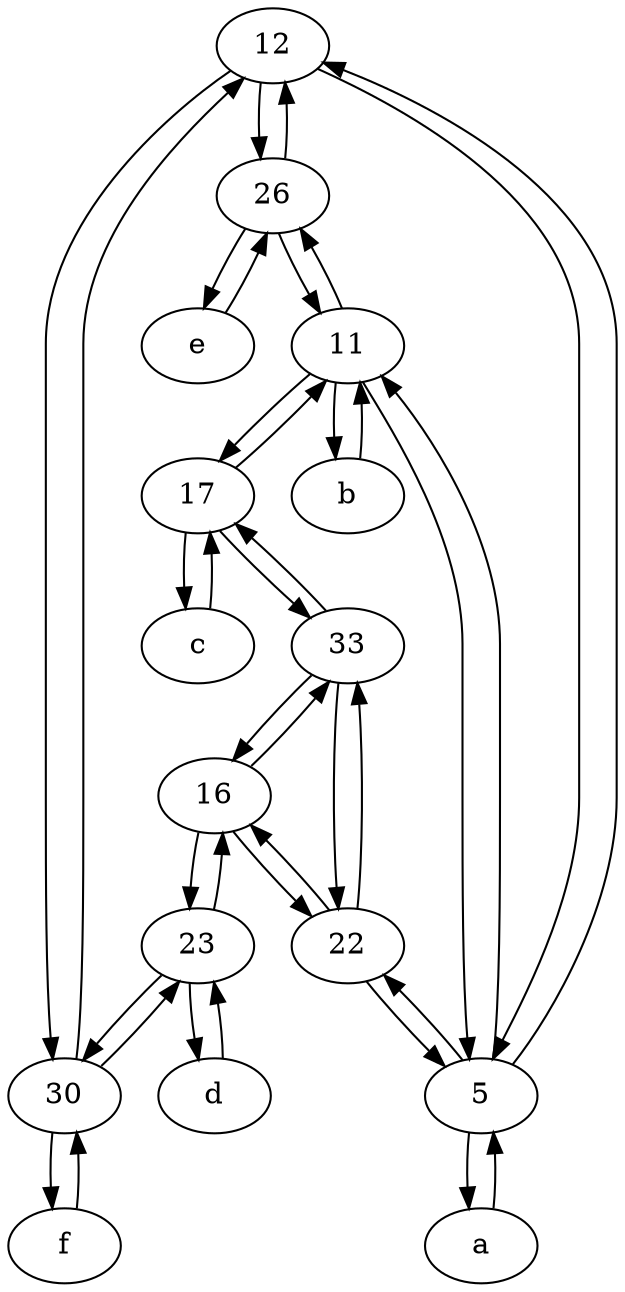digraph  {
	12;
	17;
	22;
	33;
	26;
	11;
	30;
	d [pos="20,30!"];
	23;
	b [pos="50,20!"];
	16;
	a [pos="40,10!"];
	e [pos="30,50!"];
	c [pos="20,10!"];
	f [pos="15,45!"];
	5;
	23 -> 16;
	5 -> 11;
	23 -> 30;
	a -> 5;
	23 -> d;
	17 -> 33;
	5 -> 22;
	26 -> e;
	16 -> 22;
	30 -> 12;
	33 -> 16;
	22 -> 33;
	26 -> 12;
	22 -> 16;
	22 -> 5;
	11 -> 17;
	e -> 26;
	f -> 30;
	12 -> 26;
	33 -> 22;
	5 -> 12;
	11 -> 26;
	30 -> 23;
	17 -> c;
	16 -> 33;
	30 -> f;
	5 -> a;
	17 -> 11;
	d -> 23;
	16 -> 23;
	26 -> 11;
	11 -> 5;
	b -> 11;
	12 -> 30;
	c -> 17;
	12 -> 5;
	33 -> 17;
	11 -> b;

	}